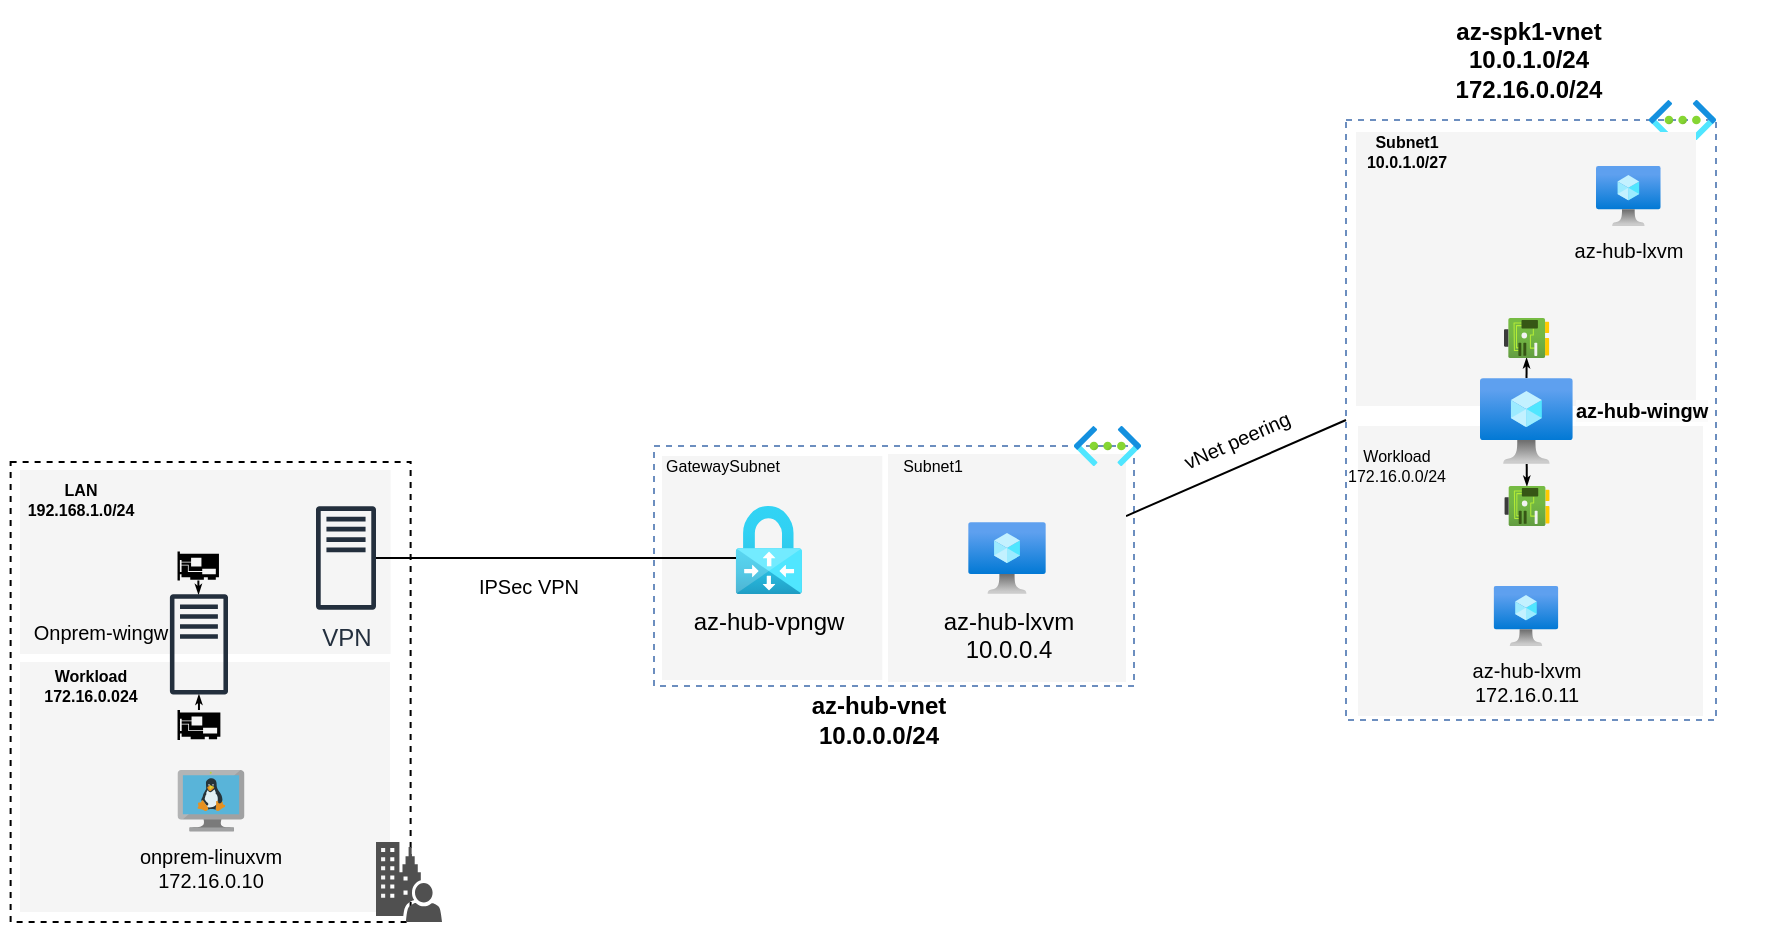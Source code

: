 <mxfile>
    <diagram id="lePEC99w6xmi49UkMN3E" name="Page-1">
        <mxGraphModel dx="637" dy="456" grid="1" gridSize="10" guides="1" tooltips="1" connect="1" arrows="1" fold="1" page="1" pageScale="1" pageWidth="1100" pageHeight="850" math="0" shadow="0">
            <root>
                <mxCell id="0"/>
                <mxCell id="1" parent="0"/>
                <mxCell id="4" value="" style="whiteSpace=wrap;html=1;fillColor=none;strokeColor=#6c8ebf;dashed=1;" parent="1" vertex="1">
                    <mxGeometry x="499" y="240" width="240" height="120" as="geometry"/>
                </mxCell>
                <mxCell id="12" value="" style="whiteSpace=wrap;html=1;dashed=1;fillColor=#f5f5f5;fontColor=#333333;strokeColor=none;" parent="1" vertex="1">
                    <mxGeometry x="503" y="245" width="110.17" height="112" as="geometry"/>
                </mxCell>
                <mxCell id="8" value="" style="whiteSpace=wrap;html=1;fillColor=none;strokeColor=#6c8ebf;dashed=1;" parent="1" vertex="1">
                    <mxGeometry x="845" y="77" width="185" height="300" as="geometry"/>
                </mxCell>
                <mxCell id="9" value="" style="aspect=fixed;html=1;points=[];align=center;image;fontSize=12;image=img/lib/azure2/networking/Virtual_Networks.svg;dashed=1;" parent="1" vertex="1">
                    <mxGeometry x="996.5" y="67" width="33.5" height="20" as="geometry"/>
                </mxCell>
                <mxCell id="10" value="az-hub-vpngw" style="aspect=fixed;html=1;points=[];align=center;image;fontSize=12;image=img/lib/azure2/networking/Virtual_Network_Gateways.svg;glass=0;dashed=1;dashPattern=8 8;strokeColor=#E6E6E6;fontColor=#000000;fillColor=#CCCCCC;rounded=0;sketch=1;hachureGap=4;jiggle=2;curveFitting=1;fontFamily=Helvetica;labelBackgroundColor=none;" parent="1" vertex="1">
                    <mxGeometry x="539.84" y="270" width="33.16" height="44" as="geometry"/>
                </mxCell>
                <mxCell id="11" value="GatewaySubnet" style="text;html=1;align=center;verticalAlign=middle;resizable=0;points=[];autosize=1;strokeColor=none;fillColor=none;fontSize=8;" parent="1" vertex="1">
                    <mxGeometry x="493" y="240" width="80" height="20" as="geometry"/>
                </mxCell>
                <mxCell id="41" style="edgeStyle=none;html=1;entryX=0;entryY=0.5;entryDx=0;entryDy=0;endArrow=none;endFill=0;" edge="1" parent="1" source="13" target="8">
                    <mxGeometry relative="1" as="geometry"/>
                </mxCell>
                <mxCell id="51" value="vNet peering" style="edgeLabel;html=1;align=center;verticalAlign=middle;resizable=0;points=[];fontSize=10;fontColor=#000000;rotation=-23.9;" vertex="1" connectable="0" parent="41">
                    <mxGeometry x="-0.282" y="2" relative="1" as="geometry">
                        <mxPoint x="16" y="-19" as="offset"/>
                    </mxGeometry>
                </mxCell>
                <mxCell id="13" value="" style="whiteSpace=wrap;html=1;dashed=1;fillColor=#f5f5f5;fontColor=#333333;strokeColor=none;" parent="1" vertex="1">
                    <mxGeometry x="616" y="244" width="119" height="114" as="geometry"/>
                </mxCell>
                <mxCell id="14" value="Subnet1" style="text;html=1;align=center;verticalAlign=middle;resizable=0;points=[];autosize=1;strokeColor=none;fillColor=none;fontSize=8;" parent="1" vertex="1">
                    <mxGeometry x="613.17" y="240" width="50" height="20" as="geometry"/>
                </mxCell>
                <mxCell id="15" value="az-hub-lxvm&lt;br&gt;10.0.0.4" style="aspect=fixed;html=1;points=[];align=center;image;fontSize=12;image=img/lib/azure2/compute/Virtual_Machine.svg;dashed=1;strokeColor=#CCE5FF;fillColor=none;fontFamily=Helvetica;labelBackgroundColor=none;" parent="1" vertex="1">
                    <mxGeometry x="656.09" y="278" width="38.82" height="36" as="geometry"/>
                </mxCell>
                <mxCell id="5" value="" style="aspect=fixed;html=1;points=[];align=center;image;fontSize=12;image=img/lib/azure2/networking/Virtual_Networks.svg;dashed=1;" parent="1" vertex="1">
                    <mxGeometry x="709" y="230" width="33.5" height="20" as="geometry"/>
                </mxCell>
                <mxCell id="16" value="az-hub-vnet&lt;br style=&quot;font-size: 12px;&quot;&gt;10.0.0.0/24" style="text;html=1;align=center;verticalAlign=middle;resizable=0;points=[];autosize=1;strokeColor=none;fillColor=none;fontSize=12;fontFamily=Helvetica;fontStyle=1" parent="1" vertex="1">
                    <mxGeometry x="566.09" y="357" width="90" height="40" as="geometry"/>
                </mxCell>
                <mxCell id="17" value="" style="whiteSpace=wrap;html=1;dashed=1;labelBackgroundColor=#ffffff;strokeColor=#000000;fontFamily=Helvetica;fontSize=12;fillColor=#FFFFFF;fontColor=#333333;" parent="1" vertex="1">
                    <mxGeometry x="177.31" y="248" width="200" height="230" as="geometry"/>
                </mxCell>
                <mxCell id="20" value="" style="whiteSpace=wrap;html=1;dashed=1;fillColor=#f5f5f5;fontColor=#333333;strokeColor=none;" parent="1" vertex="1">
                    <mxGeometry x="850" y="83" width="170" height="137" as="geometry"/>
                </mxCell>
                <mxCell id="21" value="az-hub-lxvm" style="aspect=fixed;html=1;points=[];align=center;image;fontSize=10;image=img/lib/azure2/compute/Virtual_Machine.svg;dashed=1;strokeColor=#CCE5FF;fillColor=none;fontFamily=Helvetica;labelBackgroundColor=none;" parent="1" vertex="1">
                    <mxGeometry x="970.0" y="100" width="32.36" height="30" as="geometry"/>
                </mxCell>
                <mxCell id="22" value="" style="whiteSpace=wrap;html=1;dashed=1;fillColor=#f5f5f5;fontColor=#333333;strokeColor=none;" vertex="1" parent="1">
                    <mxGeometry x="851" y="230" width="172.5" height="145" as="geometry"/>
                </mxCell>
                <mxCell id="23" value="az-hub-lxvm&lt;br style=&quot;font-size: 10px;&quot;&gt;172.16.0.11" style="aspect=fixed;html=1;points=[];align=center;image;fontSize=10;image=img/lib/azure2/compute/Virtual_Machine.svg;dashed=1;strokeColor=#CCE5FF;fillColor=none;fontFamily=Helvetica;labelBackgroundColor=none;" vertex="1" parent="1">
                    <mxGeometry x="918.81" y="310" width="32.36" height="30" as="geometry"/>
                </mxCell>
                <mxCell id="32" value="" style="edgeStyle=none;html=1;endArrow=classicThin;endFill=1;endSize=2;startSize=2;" edge="1" parent="1" source="24" target="28">
                    <mxGeometry relative="1" as="geometry"/>
                </mxCell>
                <mxCell id="33" style="edgeStyle=none;html=1;endArrow=classicThin;endFill=1;endSize=2;startSize=2;" edge="1" parent="1" source="24" target="30">
                    <mxGeometry relative="1" as="geometry"/>
                </mxCell>
                <mxCell id="24" value="" style="aspect=fixed;html=1;points=[];align=center;image;fontSize=12;image=img/lib/azure2/compute/Virtual_Machine.svg;dashed=1;strokeColor=#CCE5FF;fillColor=none;fontFamily=Helvetica;labelBackgroundColor=none;" vertex="1" parent="1">
                    <mxGeometry x="912" y="206" width="46.38" height="43" as="geometry"/>
                </mxCell>
                <mxCell id="26" value="Subnet1&lt;br&gt;10.0.1.0/27" style="text;html=1;align=center;verticalAlign=middle;resizable=0;points=[];autosize=1;strokeColor=none;fillColor=none;fontSize=8;fontStyle=1" vertex="1" parent="1">
                    <mxGeometry x="845.0" y="78" width="60" height="30" as="geometry"/>
                </mxCell>
                <mxCell id="27" value="Workload&lt;br&gt;172.16.0.0/24" style="text;html=1;align=center;verticalAlign=middle;resizable=0;points=[];autosize=1;strokeColor=none;fillColor=none;fontSize=8;" vertex="1" parent="1">
                    <mxGeometry x="835.0" y="235" width="70" height="30" as="geometry"/>
                </mxCell>
                <mxCell id="28" value="" style="aspect=fixed;html=1;points=[];align=center;image;fontSize=12;image=img/lib/azure2/networking/Network_Interfaces.svg;" vertex="1" parent="1">
                    <mxGeometry x="924" y="176" width="22.67" height="20" as="geometry"/>
                </mxCell>
                <mxCell id="30" value="" style="aspect=fixed;html=1;points=[];align=center;image;fontSize=12;image=img/lib/azure2/networking/Network_Interfaces.svg;" vertex="1" parent="1">
                    <mxGeometry x="924.17" y="260" width="22.67" height="20" as="geometry"/>
                </mxCell>
                <mxCell id="34" value="&lt;span style=&quot;color: rgb(0, 0, 0); font-family: Helvetica; font-size: 10px; font-style: normal; font-variant-ligatures: normal; font-variant-caps: normal; letter-spacing: normal; orphans: 2; text-align: center; text-indent: 0px; text-transform: none; widows: 2; word-spacing: 0px; -webkit-text-stroke-width: 0px; background-color: rgb(251, 251, 251); text-decoration-thickness: initial; text-decoration-style: initial; text-decoration-color: initial; float: none; display: inline !important;&quot;&gt;az-hub-wingw&lt;/span&gt;" style="text;whiteSpace=wrap;html=1;fontSize=10;fontStyle=1" vertex="1" parent="1">
                    <mxGeometry x="957.64" y="210" width="100" height="40" as="geometry"/>
                </mxCell>
                <mxCell id="42" value="" style="whiteSpace=wrap;html=1;dashed=1;fillColor=#f5f5f5;fontColor=#333333;strokeColor=none;" vertex="1" parent="1">
                    <mxGeometry x="182" y="348" width="185" height="125" as="geometry"/>
                </mxCell>
                <mxCell id="43" value="" style="whiteSpace=wrap;html=1;dashed=1;fillColor=#f5f5f5;fontColor=#333333;strokeColor=none;" vertex="1" parent="1">
                    <mxGeometry x="182" y="252" width="185.31" height="92" as="geometry"/>
                </mxCell>
                <mxCell id="49" style="edgeStyle=none;html=1;entryX=0.005;entryY=0.591;entryDx=0;entryDy=0;entryPerimeter=0;fontSize=10;fontColor=#000000;endArrow=none;endFill=0;" edge="1" parent="1" source="38" target="10">
                    <mxGeometry relative="1" as="geometry"/>
                </mxCell>
                <mxCell id="50" value="IPSec VPN" style="edgeLabel;html=1;align=center;verticalAlign=middle;resizable=0;points=[];fontSize=10;fontColor=#000000;" vertex="1" connectable="0" parent="49">
                    <mxGeometry x="-0.158" y="-2" relative="1" as="geometry">
                        <mxPoint y="12" as="offset"/>
                    </mxGeometry>
                </mxCell>
                <mxCell id="38" value="VPN" style="sketch=0;outlineConnect=0;fontColor=#232F3E;gradientColor=none;fillColor=#232F3D;strokeColor=none;dashed=0;verticalLabelPosition=bottom;verticalAlign=top;align=center;html=1;fontSize=12;fontStyle=0;aspect=fixed;pointerEvents=1;shape=mxgraph.aws4.traditional_server;" vertex="1" parent="1">
                    <mxGeometry x="330" y="270" width="30" height="52" as="geometry"/>
                </mxCell>
                <mxCell id="44" value="onprem-linuxvm&lt;br style=&quot;font-size: 10px;&quot;&gt;172.16.0.10" style="sketch=0;aspect=fixed;html=1;points=[];align=center;image;fontSize=10;image=img/lib/mscae/VM_Linux.svg;strokeColor=#000000;fillColor=#FFFFFF;labelBackgroundColor=none;" vertex="1" parent="1">
                    <mxGeometry x="260.76" y="402.0" width="33.48" height="30.8" as="geometry"/>
                </mxCell>
                <mxCell id="40" value="" style="sketch=0;pointerEvents=1;shadow=0;dashed=0;html=1;strokeColor=none;fillColor=#505050;labelPosition=center;verticalLabelPosition=bottom;verticalAlign=top;outlineConnect=0;align=center;shape=mxgraph.office.users.on_premises_user;" vertex="1" parent="1">
                    <mxGeometry x="360" y="438" width="33" height="40" as="geometry"/>
                </mxCell>
                <mxCell id="58" value="" style="edgeStyle=none;html=1;fontSize=8;fontColor=#000000;endArrow=classicThin;endFill=1;startSize=2;endSize=2;jumpSize=6;" edge="1" parent="1" source="47" target="39">
                    <mxGeometry relative="1" as="geometry"/>
                </mxCell>
                <mxCell id="47" value="" style="sketch=0;aspect=fixed;pointerEvents=1;shadow=0;dashed=0;html=1;strokeColor=none;labelPosition=center;verticalLabelPosition=bottom;verticalAlign=top;align=center;fillColor=#000000;shape=mxgraph.mscae.enterprise.network_card;labelBackgroundColor=none;fontSize=10;fontColor=#000000;" vertex="1" parent="1">
                    <mxGeometry x="260.76" y="292.75" width="20.72" height="14.5" as="geometry"/>
                </mxCell>
                <mxCell id="59" style="edgeStyle=none;html=1;fontSize=8;fontColor=#000000;endArrow=classicThin;endFill=1;startSize=10;endSize=2;" edge="1" parent="1" source="48" target="39">
                    <mxGeometry relative="1" as="geometry"/>
                </mxCell>
                <mxCell id="48" value="" style="sketch=0;aspect=fixed;pointerEvents=1;shadow=0;dashed=0;html=1;strokeColor=none;labelPosition=center;verticalLabelPosition=bottom;verticalAlign=top;align=center;fillColor=#000000;shape=mxgraph.mscae.enterprise.network_card;labelBackgroundColor=none;fontSize=10;fontColor=#000000;" vertex="1" parent="1">
                    <mxGeometry x="260.76" y="372" width="21.43" height="15" as="geometry"/>
                </mxCell>
                <mxCell id="52" value="LAN&lt;br&gt;192.168.1.0/24" style="text;html=1;align=center;verticalAlign=middle;resizable=0;points=[];autosize=1;strokeColor=none;fillColor=none;fontSize=8;fontStyle=1" vertex="1" parent="1">
                    <mxGeometry x="172.31" y="252" width="80" height="30" as="geometry"/>
                </mxCell>
                <mxCell id="53" value="Workload&lt;br&gt;172.16.0.024" style="text;html=1;align=center;verticalAlign=middle;resizable=0;points=[];autosize=1;strokeColor=none;fillColor=none;fontSize=8;fontStyle=1" vertex="1" parent="1">
                    <mxGeometry x="182.0" y="345" width="70" height="30" as="geometry"/>
                </mxCell>
                <mxCell id="39" value="" style="sketch=0;outlineConnect=0;fontColor=default;gradientColor=none;fillColor=#232F3D;strokeColor=default;dashed=0;verticalLabelPosition=bottom;verticalAlign=middle;align=center;html=1;fontSize=11;fontStyle=0;aspect=fixed;pointerEvents=1;shape=mxgraph.aws4.traditional_server;fillStyle=solid;labelBackgroundColor=default;endArrow=classicThin;rounded=1;endFill=1;endSize=2;startSize=2;" vertex="1" parent="1">
                    <mxGeometry x="256.95" y="314" width="29.05" height="50.35" as="geometry"/>
                </mxCell>
                <mxCell id="56" value="Onprem-wingw" style="text;html=1;align=center;verticalAlign=middle;resizable=0;points=[];autosize=1;strokeColor=none;fillColor=none;fontSize=10;fontColor=#000000;" vertex="1" parent="1">
                    <mxGeometry x="177.31" y="318" width="90" height="30" as="geometry"/>
                </mxCell>
                <mxCell id="57" value="az-spk1-vnet&lt;br style=&quot;font-size: 12px;&quot;&gt;10.0.1.0/24&lt;br&gt;172.16.0.0/24" style="text;html=1;align=center;verticalAlign=middle;resizable=0;points=[];autosize=1;strokeColor=none;fillColor=none;fontSize=12;fontFamily=Helvetica;fontStyle=1" vertex="1" parent="1">
                    <mxGeometry x="885.51" y="17" width="100" height="60" as="geometry"/>
                </mxCell>
            </root>
        </mxGraphModel>
    </diagram>
</mxfile>